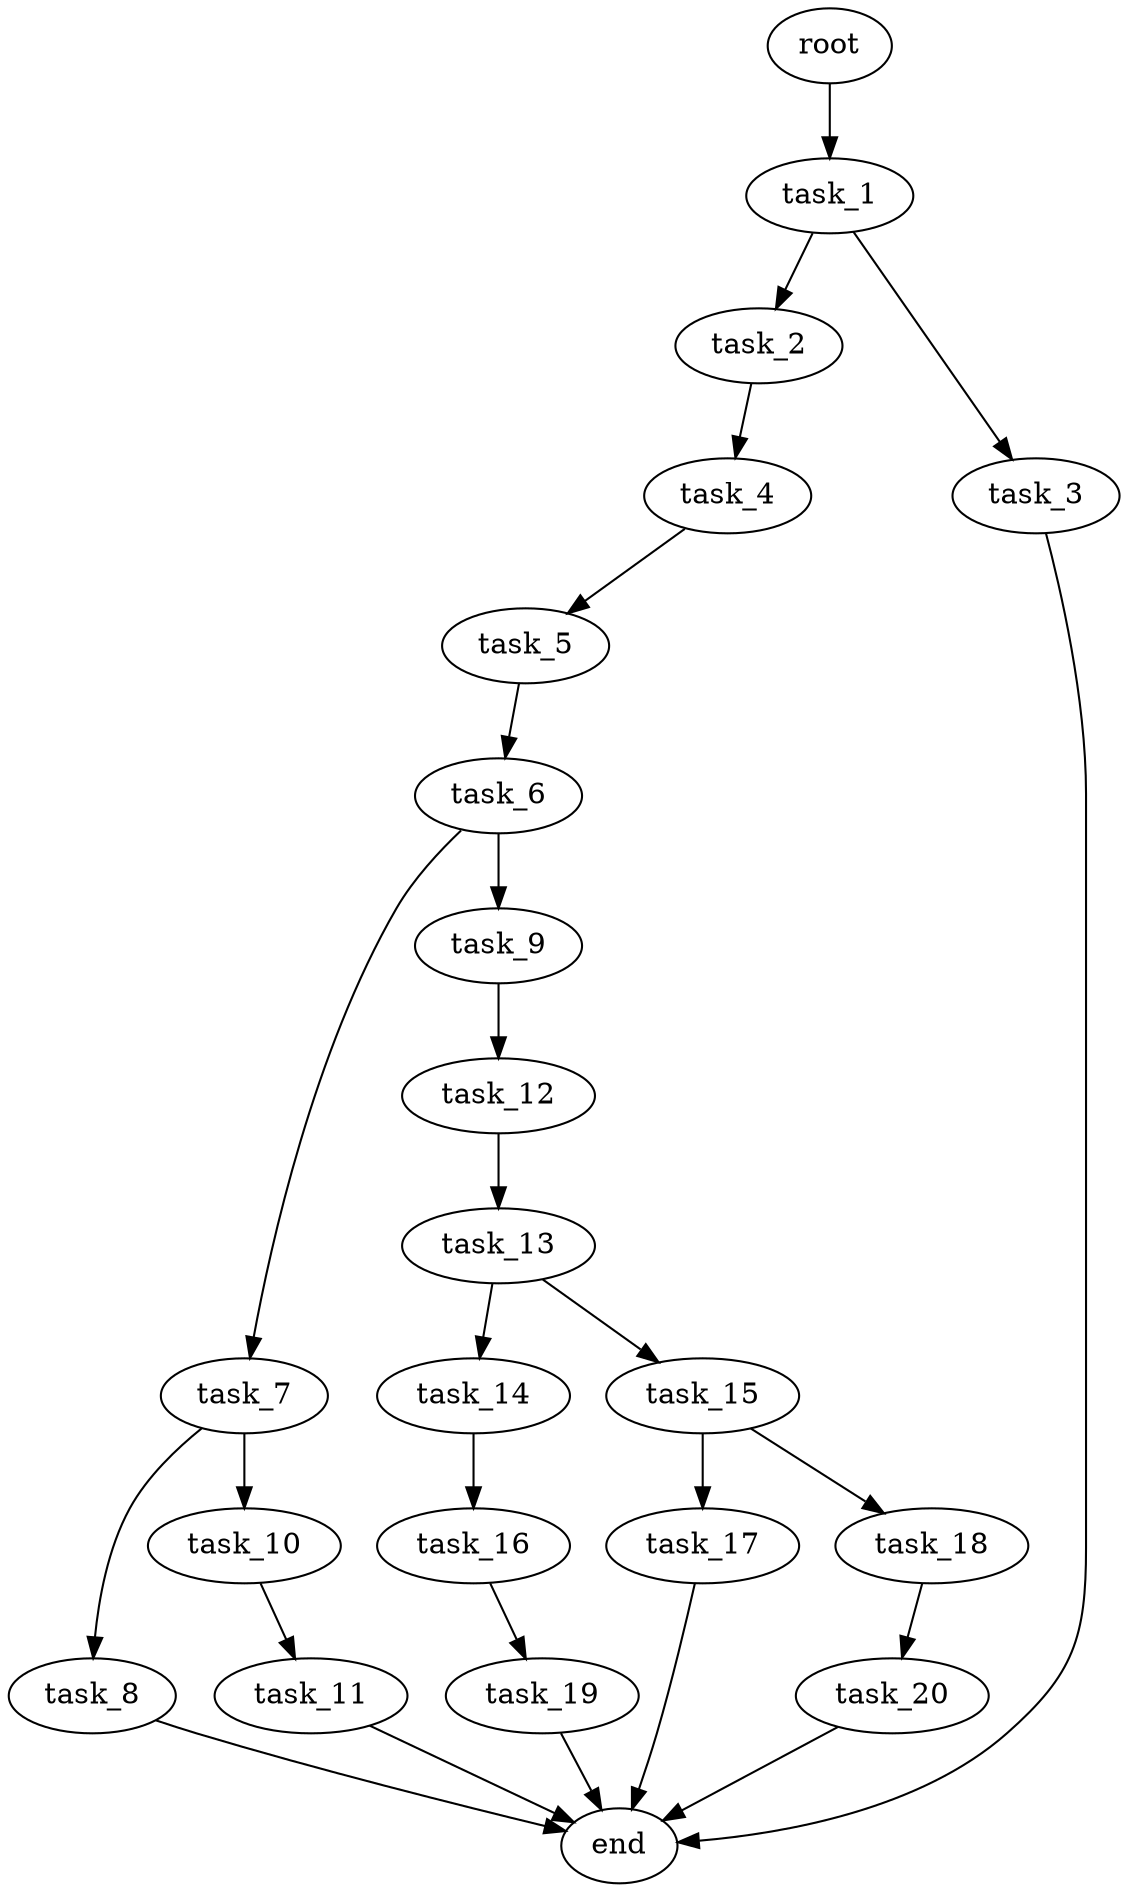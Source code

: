 digraph G {
  root [size="0.000000e+00"];
  task_1 [size="6.794427e+09"];
  task_2 [size="9.527941e+09"];
  task_3 [size="1.428652e+09"];
  task_4 [size="6.076121e+09"];
  task_5 [size="7.813338e+09"];
  task_6 [size="3.489549e+08"];
  task_7 [size="6.732664e+08"];
  task_8 [size="7.785375e+09"];
  task_9 [size="3.663918e+09"];
  task_10 [size="3.829161e+09"];
  task_11 [size="5.672879e+09"];
  task_12 [size="6.051343e+09"];
  task_13 [size="6.790942e+09"];
  task_14 [size="9.488286e+09"];
  task_15 [size="3.720762e+09"];
  task_16 [size="7.631082e+09"];
  task_17 [size="5.739644e+09"];
  task_18 [size="5.295069e+09"];
  task_19 [size="3.980942e+09"];
  task_20 [size="6.495958e+09"];
  end [size="0.000000e+00"];

  root -> task_1 [size="1.000000e-12"];
  task_1 -> task_2 [size="9.527941e+08"];
  task_1 -> task_3 [size="1.428652e+08"];
  task_2 -> task_4 [size="6.076121e+08"];
  task_3 -> end [size="1.000000e-12"];
  task_4 -> task_5 [size="7.813338e+08"];
  task_5 -> task_6 [size="3.489549e+07"];
  task_6 -> task_7 [size="6.732664e+07"];
  task_6 -> task_9 [size="3.663918e+08"];
  task_7 -> task_8 [size="7.785375e+08"];
  task_7 -> task_10 [size="3.829161e+08"];
  task_8 -> end [size="1.000000e-12"];
  task_9 -> task_12 [size="6.051343e+08"];
  task_10 -> task_11 [size="5.672879e+08"];
  task_11 -> end [size="1.000000e-12"];
  task_12 -> task_13 [size="6.790942e+08"];
  task_13 -> task_14 [size="9.488286e+08"];
  task_13 -> task_15 [size="3.720762e+08"];
  task_14 -> task_16 [size="7.631082e+08"];
  task_15 -> task_17 [size="5.739644e+08"];
  task_15 -> task_18 [size="5.295069e+08"];
  task_16 -> task_19 [size="3.980942e+08"];
  task_17 -> end [size="1.000000e-12"];
  task_18 -> task_20 [size="6.495958e+08"];
  task_19 -> end [size="1.000000e-12"];
  task_20 -> end [size="1.000000e-12"];
}

